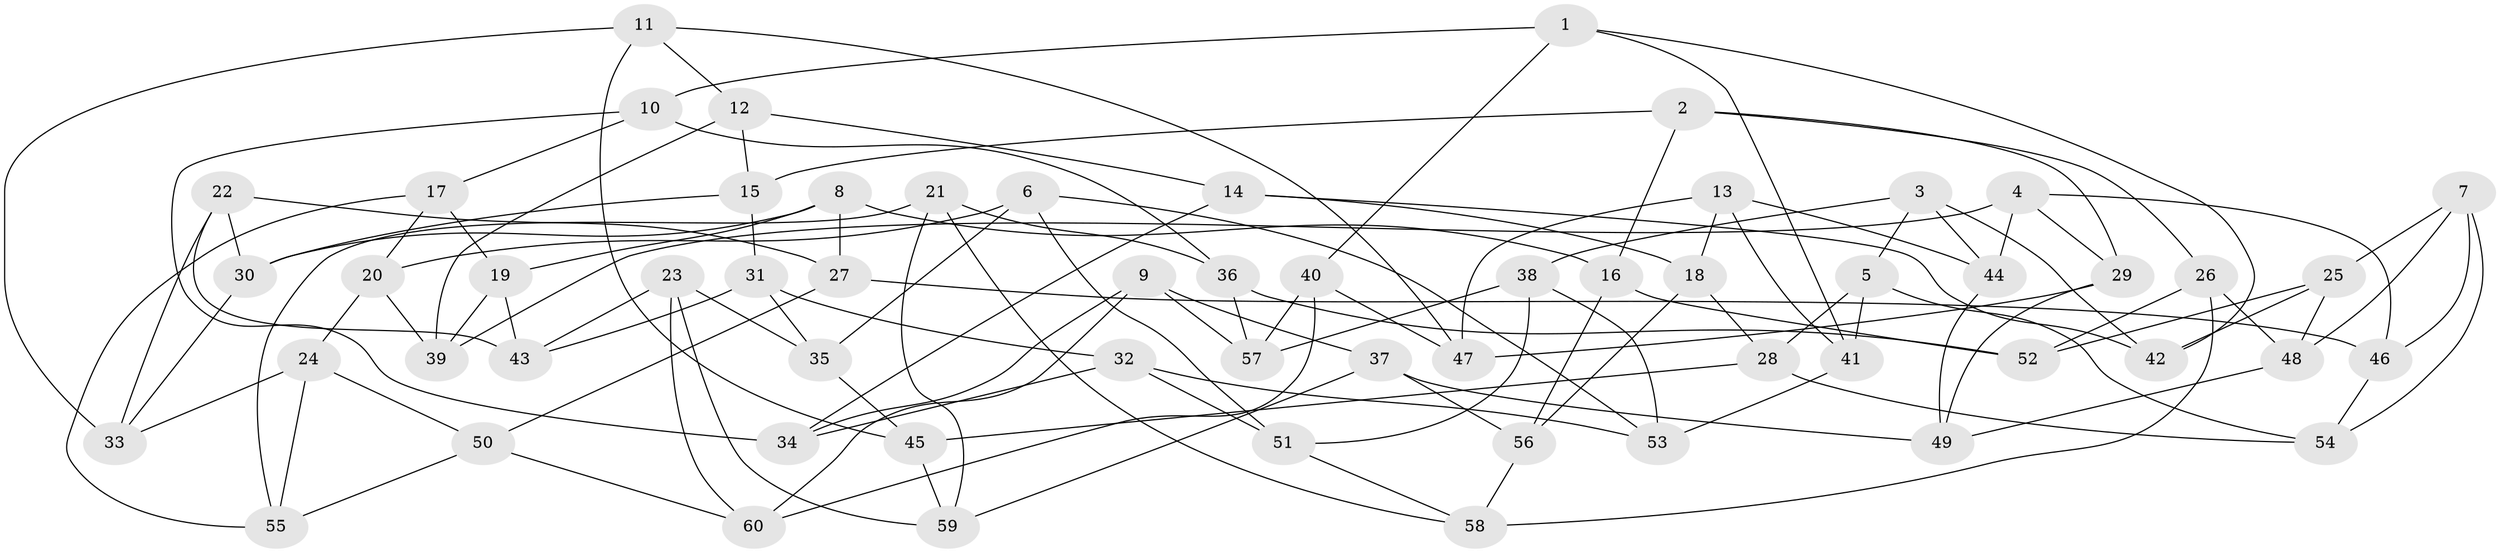// coarse degree distribution, {4: 0.6904761904761905, 6: 0.19047619047619047, 8: 0.023809523809523808, 9: 0.023809523809523808, 7: 0.047619047619047616, 5: 0.023809523809523808}
// Generated by graph-tools (version 1.1) at 2025/20/03/04/25 18:20:29]
// undirected, 60 vertices, 120 edges
graph export_dot {
graph [start="1"]
  node [color=gray90,style=filled];
  1;
  2;
  3;
  4;
  5;
  6;
  7;
  8;
  9;
  10;
  11;
  12;
  13;
  14;
  15;
  16;
  17;
  18;
  19;
  20;
  21;
  22;
  23;
  24;
  25;
  26;
  27;
  28;
  29;
  30;
  31;
  32;
  33;
  34;
  35;
  36;
  37;
  38;
  39;
  40;
  41;
  42;
  43;
  44;
  45;
  46;
  47;
  48;
  49;
  50;
  51;
  52;
  53;
  54;
  55;
  56;
  57;
  58;
  59;
  60;
  1 -- 40;
  1 -- 41;
  1 -- 42;
  1 -- 10;
  2 -- 16;
  2 -- 15;
  2 -- 26;
  2 -- 29;
  3 -- 42;
  3 -- 38;
  3 -- 44;
  3 -- 5;
  4 -- 29;
  4 -- 44;
  4 -- 46;
  4 -- 39;
  5 -- 41;
  5 -- 28;
  5 -- 54;
  6 -- 53;
  6 -- 35;
  6 -- 20;
  6 -- 51;
  7 -- 48;
  7 -- 46;
  7 -- 54;
  7 -- 25;
  8 -- 27;
  8 -- 16;
  8 -- 30;
  8 -- 19;
  9 -- 57;
  9 -- 37;
  9 -- 34;
  9 -- 60;
  10 -- 34;
  10 -- 36;
  10 -- 17;
  11 -- 47;
  11 -- 45;
  11 -- 12;
  11 -- 33;
  12 -- 14;
  12 -- 39;
  12 -- 15;
  13 -- 47;
  13 -- 44;
  13 -- 18;
  13 -- 41;
  14 -- 34;
  14 -- 18;
  14 -- 42;
  15 -- 30;
  15 -- 31;
  16 -- 52;
  16 -- 56;
  17 -- 19;
  17 -- 55;
  17 -- 20;
  18 -- 56;
  18 -- 28;
  19 -- 43;
  19 -- 39;
  20 -- 24;
  20 -- 39;
  21 -- 59;
  21 -- 36;
  21 -- 58;
  21 -- 55;
  22 -- 43;
  22 -- 33;
  22 -- 27;
  22 -- 30;
  23 -- 60;
  23 -- 35;
  23 -- 43;
  23 -- 59;
  24 -- 55;
  24 -- 33;
  24 -- 50;
  25 -- 52;
  25 -- 48;
  25 -- 42;
  26 -- 58;
  26 -- 48;
  26 -- 52;
  27 -- 50;
  27 -- 46;
  28 -- 54;
  28 -- 45;
  29 -- 47;
  29 -- 49;
  30 -- 33;
  31 -- 32;
  31 -- 35;
  31 -- 43;
  32 -- 34;
  32 -- 51;
  32 -- 53;
  35 -- 45;
  36 -- 52;
  36 -- 57;
  37 -- 49;
  37 -- 59;
  37 -- 56;
  38 -- 53;
  38 -- 51;
  38 -- 57;
  40 -- 57;
  40 -- 60;
  40 -- 47;
  41 -- 53;
  44 -- 49;
  45 -- 59;
  46 -- 54;
  48 -- 49;
  50 -- 55;
  50 -- 60;
  51 -- 58;
  56 -- 58;
}
